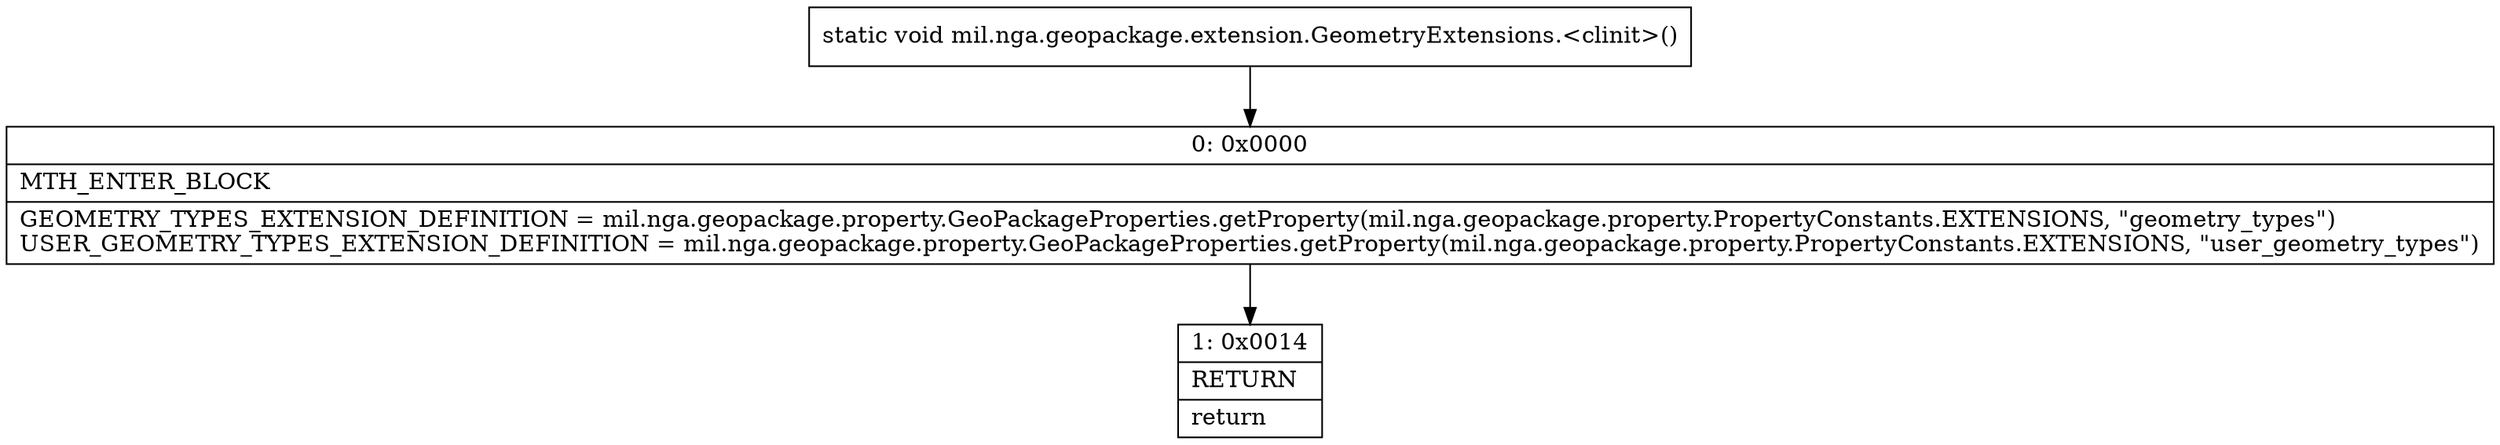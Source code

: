 digraph "CFG formil.nga.geopackage.extension.GeometryExtensions.\<clinit\>()V" {
Node_0 [shape=record,label="{0\:\ 0x0000|MTH_ENTER_BLOCK\l|GEOMETRY_TYPES_EXTENSION_DEFINITION = mil.nga.geopackage.property.GeoPackageProperties.getProperty(mil.nga.geopackage.property.PropertyConstants.EXTENSIONS, \"geometry_types\")\lUSER_GEOMETRY_TYPES_EXTENSION_DEFINITION = mil.nga.geopackage.property.GeoPackageProperties.getProperty(mil.nga.geopackage.property.PropertyConstants.EXTENSIONS, \"user_geometry_types\")\l}"];
Node_1 [shape=record,label="{1\:\ 0x0014|RETURN\l|return\l}"];
MethodNode[shape=record,label="{static void mil.nga.geopackage.extension.GeometryExtensions.\<clinit\>() }"];
MethodNode -> Node_0;
Node_0 -> Node_1;
}

